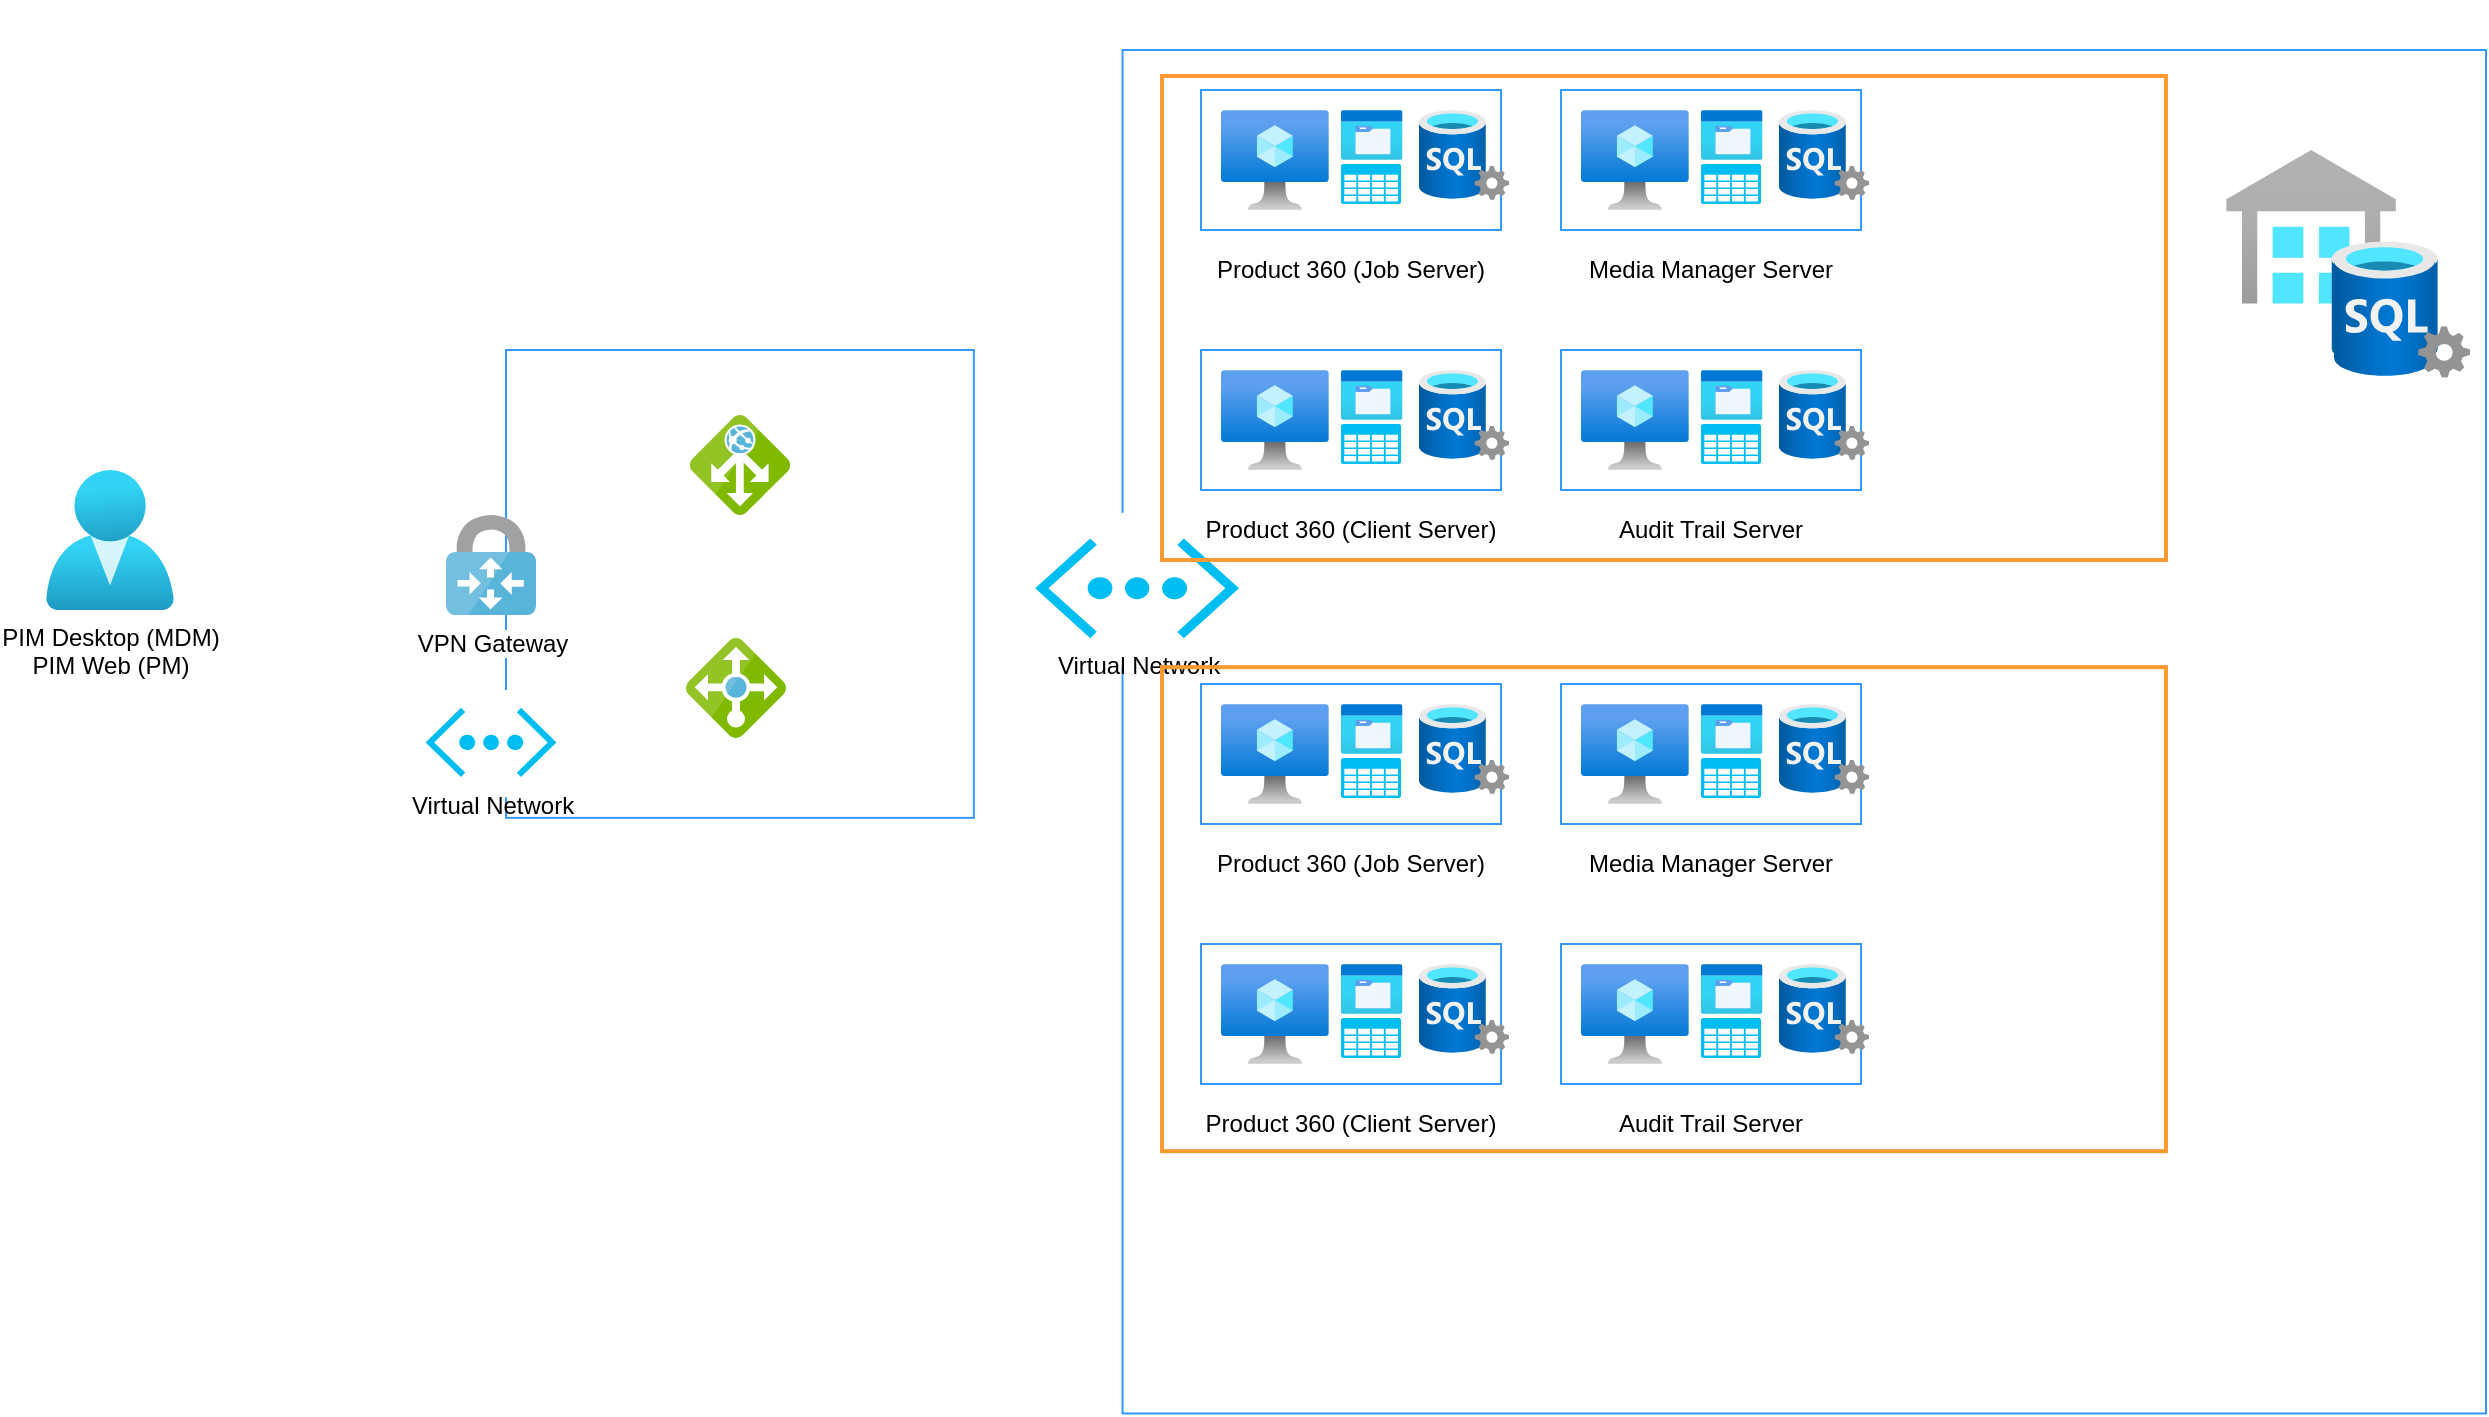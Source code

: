 <mxfile version="14.5.3" type="github">
  <diagram id="Y4N4YJ1VvW1J7Zvk4voF" name="Page-1">
    <mxGraphModel dx="1186" dy="709" grid="1" gridSize="10" guides="1" tooltips="1" connect="1" arrows="1" fold="1" page="1" pageScale="1" pageWidth="1169" pageHeight="827" math="0" shadow="0">
      <root>
        <mxCell id="0" />
        <mxCell id="1" parent="0" />
        <mxCell id="n7G3Y2LQpJulJycApbIF-1" value="PIM Desktop (MDM)&lt;br&gt;PIM Web (PM)" style="aspect=fixed;html=1;points=[];align=center;image;fontSize=12;image=img/lib/azure2/identity/Users.svg;sketch=0;imageBackground=#ffffff;" vertex="1" parent="1">
          <mxGeometry x="50" y="270" width="64" height="70" as="geometry" />
        </mxCell>
        <mxCell id="n7G3Y2LQpJulJycApbIF-10" value="" style="group" vertex="1" connectable="0" parent="1">
          <mxGeometry x="280" y="35" width="990" height="706.74" as="geometry" />
        </mxCell>
        <mxCell id="n7G3Y2LQpJulJycApbIF-4" value="" style="whiteSpace=wrap;html=1;aspect=fixed;sketch=0;fillColor=none;strokeColor=#3399FF;" vertex="1" parent="n7G3Y2LQpJulJycApbIF-10">
          <mxGeometry x="308.26" y="25" width="681.74" height="681.74" as="geometry" />
        </mxCell>
        <mxCell id="n7G3Y2LQpJulJycApbIF-9" value="" style="group" vertex="1" connectable="0" parent="n7G3Y2LQpJulJycApbIF-10">
          <mxGeometry x="250" y="256.429" width="131.087" height="77.143" as="geometry" />
        </mxCell>
        <mxCell id="n7G3Y2LQpJulJycApbIF-5" value="" style="rounded=0;whiteSpace=wrap;html=1;sketch=0;fillColor=#ffffff;strokeColor=none;" vertex="1" parent="n7G3Y2LQpJulJycApbIF-9">
          <mxGeometry width="131.087" height="77.143" as="geometry" />
        </mxCell>
        <mxCell id="n7G3Y2LQpJulJycApbIF-3" value="Virtual Network" style="verticalLabelPosition=bottom;html=1;verticalAlign=top;align=center;strokeColor=none;fillColor=#00BEF2;shape=mxgraph.azure.virtual_network;pointerEvents=1;sketch=0;" vertex="1" parent="n7G3Y2LQpJulJycApbIF-9">
          <mxGeometry x="14.565" y="12.857" width="101.957" height="49.821" as="geometry" />
        </mxCell>
        <mxCell id="n7G3Y2LQpJulJycApbIF-15" value="" style="group" vertex="1" connectable="0" parent="n7G3Y2LQpJulJycApbIF-10">
          <mxGeometry x="-210" y="95" width="431.77" height="375" as="geometry" />
        </mxCell>
        <mxCell id="n7G3Y2LQpJulJycApbIF-16" value="" style="whiteSpace=wrap;html=1;aspect=fixed;sketch=0;fillColor=none;strokeColor=#3399FF;" vertex="1" parent="n7G3Y2LQpJulJycApbIF-15">
          <mxGeometry x="210" y="80" width="233.93" height="233.93" as="geometry" />
        </mxCell>
        <mxCell id="n7G3Y2LQpJulJycApbIF-2" value="VPN Gateway" style="aspect=fixed;html=1;points=[];align=center;image;fontSize=12;image=img/lib/mscae/VPN_Gateway.svg;sketch=0;" vertex="1" parent="n7G3Y2LQpJulJycApbIF-15">
          <mxGeometry x="180.01" y="162.5" width="45" height="50" as="geometry" />
        </mxCell>
        <mxCell id="n7G3Y2LQpJulJycApbIF-22" value="" style="aspect=fixed;html=1;points=[];align=center;image;fontSize=12;image=img/lib/mscae/Application_Gateway.svg;sketch=0;strokeColor=#3399FF;fillColor=#ffffff;" vertex="1" parent="n7G3Y2LQpJulJycApbIF-15">
          <mxGeometry x="301.96" y="112.5" width="50" height="50" as="geometry" />
        </mxCell>
        <mxCell id="n7G3Y2LQpJulJycApbIF-23" value="" style="aspect=fixed;html=1;points=[];align=center;image;fontSize=12;image=img/lib/mscae/Load_Balancer_feature.svg;sketch=0;strokeColor=#3399FF;fillColor=#ffffff;" vertex="1" parent="n7G3Y2LQpJulJycApbIF-15">
          <mxGeometry x="300" y="224" width="50" height="50" as="geometry" />
        </mxCell>
        <mxCell id="n7G3Y2LQpJulJycApbIF-17" value="" style="group" vertex="1" connectable="0" parent="n7G3Y2LQpJulJycApbIF-15">
          <mxGeometry x="160.448" y="249.995" width="84.13" height="53.571" as="geometry" />
        </mxCell>
        <mxCell id="n7G3Y2LQpJulJycApbIF-18" value="" style="rounded=0;whiteSpace=wrap;html=1;sketch=0;fillColor=#ffffff;strokeColor=none;" vertex="1" parent="n7G3Y2LQpJulJycApbIF-17">
          <mxGeometry width="84.13" height="53.571" as="geometry" />
        </mxCell>
        <mxCell id="n7G3Y2LQpJulJycApbIF-19" value="Virtual Network" style="verticalLabelPosition=bottom;html=1;verticalAlign=top;align=center;strokeColor=none;fillColor=#00BEF2;shape=mxgraph.azure.virtual_network;pointerEvents=1;sketch=0;" vertex="1" parent="n7G3Y2LQpJulJycApbIF-17">
          <mxGeometry x="9.348" y="8.929" width="65.435" height="34.598" as="geometry" />
        </mxCell>
        <mxCell id="n7G3Y2LQpJulJycApbIF-31" value="" style="group" vertex="1" connectable="0" parent="n7G3Y2LQpJulJycApbIF-10">
          <mxGeometry x="340" y="45" width="165" height="100" as="geometry" />
        </mxCell>
        <mxCell id="n7G3Y2LQpJulJycApbIF-24" value="" style="rounded=0;whiteSpace=wrap;html=1;sketch=0;strokeColor=#3399FF;fillColor=#ffffff;" vertex="1" parent="n7G3Y2LQpJulJycApbIF-31">
          <mxGeometry x="7.5" width="150" height="70" as="geometry" />
        </mxCell>
        <mxCell id="n7G3Y2LQpJulJycApbIF-25" value="" style="aspect=fixed;html=1;points=[];align=center;image;fontSize=12;image=img/lib/azure2/compute/Virtual_Machine.svg;sketch=0;strokeColor=#3399FF;fillColor=#ffffff;" vertex="1" parent="n7G3Y2LQpJulJycApbIF-31">
          <mxGeometry x="17.5" y="10" width="53.91" height="50" as="geometry" />
        </mxCell>
        <mxCell id="n7G3Y2LQpJulJycApbIF-27" value="" style="aspect=fixed;html=1;points=[];align=center;image;fontSize=12;image=img/lib/azure2/general/Storage_Azure_Files.svg;sketch=0;strokeColor=#3399FF;fillColor=#ffffff;" vertex="1" parent="n7G3Y2LQpJulJycApbIF-31">
          <mxGeometry x="77.5" y="10" width="30.76" height="25" as="geometry" />
        </mxCell>
        <mxCell id="n7G3Y2LQpJulJycApbIF-28" value="" style="verticalLabelPosition=bottom;html=1;verticalAlign=top;align=center;strokeColor=none;fillColor=#00BEF2;shape=mxgraph.azure.storage;pointerEvents=1;sketch=0;" vertex="1" parent="n7G3Y2LQpJulJycApbIF-31">
          <mxGeometry x="77.5" y="37" width="30" height="20" as="geometry" />
        </mxCell>
        <mxCell id="n7G3Y2LQpJulJycApbIF-29" value="" style="aspect=fixed;html=1;points=[];align=center;image;fontSize=12;image=img/lib/azure2/databases/SQL_Server.svg;sketch=0;strokeColor=#3399FF;fillColor=#ffffff;" vertex="1" parent="n7G3Y2LQpJulJycApbIF-31">
          <mxGeometry x="116.5" y="10" width="45" height="45" as="geometry" />
        </mxCell>
        <mxCell id="n7G3Y2LQpJulJycApbIF-30" value="Product 360 (Job Server)" style="text;html=1;strokeColor=none;fillColor=none;align=center;verticalAlign=middle;whiteSpace=wrap;rounded=0;sketch=0;" vertex="1" parent="n7G3Y2LQpJulJycApbIF-31">
          <mxGeometry y="80" width="165" height="20" as="geometry" />
        </mxCell>
        <mxCell id="n7G3Y2LQpJulJycApbIF-32" value="" style="group" vertex="1" connectable="0" parent="n7G3Y2LQpJulJycApbIF-10">
          <mxGeometry x="340" y="175" width="165" height="100" as="geometry" />
        </mxCell>
        <mxCell id="n7G3Y2LQpJulJycApbIF-33" value="" style="rounded=0;whiteSpace=wrap;html=1;sketch=0;strokeColor=#3399FF;fillColor=#ffffff;" vertex="1" parent="n7G3Y2LQpJulJycApbIF-32">
          <mxGeometry x="7.5" width="150" height="70" as="geometry" />
        </mxCell>
        <mxCell id="n7G3Y2LQpJulJycApbIF-34" value="" style="aspect=fixed;html=1;points=[];align=center;image;fontSize=12;image=img/lib/azure2/compute/Virtual_Machine.svg;sketch=0;strokeColor=#3399FF;fillColor=#ffffff;" vertex="1" parent="n7G3Y2LQpJulJycApbIF-32">
          <mxGeometry x="17.5" y="10" width="53.91" height="50" as="geometry" />
        </mxCell>
        <mxCell id="n7G3Y2LQpJulJycApbIF-35" value="" style="aspect=fixed;html=1;points=[];align=center;image;fontSize=12;image=img/lib/azure2/general/Storage_Azure_Files.svg;sketch=0;strokeColor=#3399FF;fillColor=#ffffff;" vertex="1" parent="n7G3Y2LQpJulJycApbIF-32">
          <mxGeometry x="77.5" y="10" width="30.76" height="25" as="geometry" />
        </mxCell>
        <mxCell id="n7G3Y2LQpJulJycApbIF-36" value="" style="verticalLabelPosition=bottom;html=1;verticalAlign=top;align=center;strokeColor=none;fillColor=#00BEF2;shape=mxgraph.azure.storage;pointerEvents=1;sketch=0;" vertex="1" parent="n7G3Y2LQpJulJycApbIF-32">
          <mxGeometry x="77.5" y="37" width="30" height="20" as="geometry" />
        </mxCell>
        <mxCell id="n7G3Y2LQpJulJycApbIF-37" value="" style="aspect=fixed;html=1;points=[];align=center;image;fontSize=12;image=img/lib/azure2/databases/SQL_Server.svg;sketch=0;strokeColor=#3399FF;fillColor=#ffffff;" vertex="1" parent="n7G3Y2LQpJulJycApbIF-32">
          <mxGeometry x="116.5" y="10" width="45" height="45" as="geometry" />
        </mxCell>
        <mxCell id="n7G3Y2LQpJulJycApbIF-38" value="Product 360 (Client Server)" style="text;html=1;strokeColor=none;fillColor=none;align=center;verticalAlign=middle;whiteSpace=wrap;rounded=0;sketch=0;" vertex="1" parent="n7G3Y2LQpJulJycApbIF-32">
          <mxGeometry y="80" width="165" height="20" as="geometry" />
        </mxCell>
        <mxCell id="n7G3Y2LQpJulJycApbIF-40" value="" style="group" vertex="1" connectable="0" parent="n7G3Y2LQpJulJycApbIF-10">
          <mxGeometry x="520" y="45" width="165" height="100" as="geometry" />
        </mxCell>
        <mxCell id="n7G3Y2LQpJulJycApbIF-41" value="" style="rounded=0;whiteSpace=wrap;html=1;sketch=0;strokeColor=#3399FF;fillColor=#ffffff;" vertex="1" parent="n7G3Y2LQpJulJycApbIF-40">
          <mxGeometry x="7.5" width="150" height="70" as="geometry" />
        </mxCell>
        <mxCell id="n7G3Y2LQpJulJycApbIF-42" value="" style="aspect=fixed;html=1;points=[];align=center;image;fontSize=12;image=img/lib/azure2/compute/Virtual_Machine.svg;sketch=0;strokeColor=#3399FF;fillColor=#ffffff;" vertex="1" parent="n7G3Y2LQpJulJycApbIF-40">
          <mxGeometry x="17.5" y="10" width="53.91" height="50" as="geometry" />
        </mxCell>
        <mxCell id="n7G3Y2LQpJulJycApbIF-43" value="" style="aspect=fixed;html=1;points=[];align=center;image;fontSize=12;image=img/lib/azure2/general/Storage_Azure_Files.svg;sketch=0;strokeColor=#3399FF;fillColor=#ffffff;" vertex="1" parent="n7G3Y2LQpJulJycApbIF-40">
          <mxGeometry x="77.5" y="10" width="30.76" height="25" as="geometry" />
        </mxCell>
        <mxCell id="n7G3Y2LQpJulJycApbIF-44" value="" style="verticalLabelPosition=bottom;html=1;verticalAlign=top;align=center;strokeColor=none;fillColor=#00BEF2;shape=mxgraph.azure.storage;pointerEvents=1;sketch=0;" vertex="1" parent="n7G3Y2LQpJulJycApbIF-40">
          <mxGeometry x="77.5" y="37" width="30" height="20" as="geometry" />
        </mxCell>
        <mxCell id="n7G3Y2LQpJulJycApbIF-45" value="" style="aspect=fixed;html=1;points=[];align=center;image;fontSize=12;image=img/lib/azure2/databases/SQL_Server.svg;sketch=0;strokeColor=#3399FF;fillColor=#ffffff;" vertex="1" parent="n7G3Y2LQpJulJycApbIF-40">
          <mxGeometry x="116.5" y="10" width="45" height="45" as="geometry" />
        </mxCell>
        <mxCell id="n7G3Y2LQpJulJycApbIF-46" value="Media Manager Server" style="text;html=1;strokeColor=none;fillColor=none;align=center;verticalAlign=middle;whiteSpace=wrap;rounded=0;sketch=0;" vertex="1" parent="n7G3Y2LQpJulJycApbIF-40">
          <mxGeometry y="80" width="165" height="20" as="geometry" />
        </mxCell>
        <mxCell id="n7G3Y2LQpJulJycApbIF-47" value="" style="group" vertex="1" connectable="0" parent="n7G3Y2LQpJulJycApbIF-10">
          <mxGeometry x="520" y="175" width="165" height="100" as="geometry" />
        </mxCell>
        <mxCell id="n7G3Y2LQpJulJycApbIF-48" value="" style="rounded=0;whiteSpace=wrap;html=1;sketch=0;strokeColor=#3399FF;fillColor=#ffffff;" vertex="1" parent="n7G3Y2LQpJulJycApbIF-47">
          <mxGeometry x="7.5" width="150" height="70" as="geometry" />
        </mxCell>
        <mxCell id="n7G3Y2LQpJulJycApbIF-49" value="" style="aspect=fixed;html=1;points=[];align=center;image;fontSize=12;image=img/lib/azure2/compute/Virtual_Machine.svg;sketch=0;strokeColor=#3399FF;fillColor=#ffffff;" vertex="1" parent="n7G3Y2LQpJulJycApbIF-47">
          <mxGeometry x="17.5" y="10" width="53.91" height="50" as="geometry" />
        </mxCell>
        <mxCell id="n7G3Y2LQpJulJycApbIF-50" value="" style="aspect=fixed;html=1;points=[];align=center;image;fontSize=12;image=img/lib/azure2/general/Storage_Azure_Files.svg;sketch=0;strokeColor=#3399FF;fillColor=#ffffff;" vertex="1" parent="n7G3Y2LQpJulJycApbIF-47">
          <mxGeometry x="77.5" y="10" width="30.76" height="25" as="geometry" />
        </mxCell>
        <mxCell id="n7G3Y2LQpJulJycApbIF-51" value="" style="verticalLabelPosition=bottom;html=1;verticalAlign=top;align=center;strokeColor=none;fillColor=#00BEF2;shape=mxgraph.azure.storage;pointerEvents=1;sketch=0;" vertex="1" parent="n7G3Y2LQpJulJycApbIF-47">
          <mxGeometry x="77.5" y="37" width="30" height="20" as="geometry" />
        </mxCell>
        <mxCell id="n7G3Y2LQpJulJycApbIF-52" value="" style="aspect=fixed;html=1;points=[];align=center;image;fontSize=12;image=img/lib/azure2/databases/SQL_Server.svg;sketch=0;strokeColor=#3399FF;fillColor=#ffffff;" vertex="1" parent="n7G3Y2LQpJulJycApbIF-47">
          <mxGeometry x="116.5" y="10" width="45" height="45" as="geometry" />
        </mxCell>
        <mxCell id="n7G3Y2LQpJulJycApbIF-53" value="Audit Trail Server" style="text;html=1;strokeColor=none;fillColor=none;align=center;verticalAlign=middle;whiteSpace=wrap;rounded=0;sketch=0;" vertex="1" parent="n7G3Y2LQpJulJycApbIF-47">
          <mxGeometry y="80" width="165" height="20" as="geometry" />
        </mxCell>
        <mxCell id="n7G3Y2LQpJulJycApbIF-54" value="" style="rounded=0;whiteSpace=wrap;html=1;sketch=0;fillColor=none;strokeColor=#FF9933;strokeWidth=2;" vertex="1" parent="n7G3Y2LQpJulJycApbIF-10">
          <mxGeometry x="328" y="38" width="502" height="242" as="geometry" />
        </mxCell>
        <mxCell id="n7G3Y2LQpJulJycApbIF-84" value="" style="group" vertex="1" connectable="0" parent="n7G3Y2LQpJulJycApbIF-10">
          <mxGeometry x="340" y="342" width="165" height="100" as="geometry" />
        </mxCell>
        <mxCell id="n7G3Y2LQpJulJycApbIF-85" value="" style="rounded=0;whiteSpace=wrap;html=1;sketch=0;strokeColor=#3399FF;fillColor=#ffffff;" vertex="1" parent="n7G3Y2LQpJulJycApbIF-84">
          <mxGeometry x="7.5" width="150" height="70" as="geometry" />
        </mxCell>
        <mxCell id="n7G3Y2LQpJulJycApbIF-86" value="" style="aspect=fixed;html=1;points=[];align=center;image;fontSize=12;image=img/lib/azure2/compute/Virtual_Machine.svg;sketch=0;strokeColor=#3399FF;fillColor=#ffffff;" vertex="1" parent="n7G3Y2LQpJulJycApbIF-84">
          <mxGeometry x="17.5" y="10" width="53.91" height="50" as="geometry" />
        </mxCell>
        <mxCell id="n7G3Y2LQpJulJycApbIF-87" value="" style="aspect=fixed;html=1;points=[];align=center;image;fontSize=12;image=img/lib/azure2/general/Storage_Azure_Files.svg;sketch=0;strokeColor=#3399FF;fillColor=#ffffff;" vertex="1" parent="n7G3Y2LQpJulJycApbIF-84">
          <mxGeometry x="77.5" y="10" width="30.76" height="25" as="geometry" />
        </mxCell>
        <mxCell id="n7G3Y2LQpJulJycApbIF-88" value="" style="verticalLabelPosition=bottom;html=1;verticalAlign=top;align=center;strokeColor=none;fillColor=#00BEF2;shape=mxgraph.azure.storage;pointerEvents=1;sketch=0;" vertex="1" parent="n7G3Y2LQpJulJycApbIF-84">
          <mxGeometry x="77.5" y="37" width="30" height="20" as="geometry" />
        </mxCell>
        <mxCell id="n7G3Y2LQpJulJycApbIF-89" value="" style="aspect=fixed;html=1;points=[];align=center;image;fontSize=12;image=img/lib/azure2/databases/SQL_Server.svg;sketch=0;strokeColor=#3399FF;fillColor=#ffffff;" vertex="1" parent="n7G3Y2LQpJulJycApbIF-84">
          <mxGeometry x="116.5" y="10" width="45" height="45" as="geometry" />
        </mxCell>
        <mxCell id="n7G3Y2LQpJulJycApbIF-90" value="Product 360 (Job Server)" style="text;html=1;strokeColor=none;fillColor=none;align=center;verticalAlign=middle;whiteSpace=wrap;rounded=0;sketch=0;" vertex="1" parent="n7G3Y2LQpJulJycApbIF-84">
          <mxGeometry y="80" width="165" height="20" as="geometry" />
        </mxCell>
        <mxCell id="n7G3Y2LQpJulJycApbIF-91" value="" style="group" vertex="1" connectable="0" parent="n7G3Y2LQpJulJycApbIF-10">
          <mxGeometry x="340" y="472" width="165" height="100" as="geometry" />
        </mxCell>
        <mxCell id="n7G3Y2LQpJulJycApbIF-92" value="" style="rounded=0;whiteSpace=wrap;html=1;sketch=0;strokeColor=#3399FF;fillColor=#ffffff;" vertex="1" parent="n7G3Y2LQpJulJycApbIF-91">
          <mxGeometry x="7.5" width="150" height="70" as="geometry" />
        </mxCell>
        <mxCell id="n7G3Y2LQpJulJycApbIF-93" value="" style="aspect=fixed;html=1;points=[];align=center;image;fontSize=12;image=img/lib/azure2/compute/Virtual_Machine.svg;sketch=0;strokeColor=#3399FF;fillColor=#ffffff;" vertex="1" parent="n7G3Y2LQpJulJycApbIF-91">
          <mxGeometry x="17.5" y="10" width="53.91" height="50" as="geometry" />
        </mxCell>
        <mxCell id="n7G3Y2LQpJulJycApbIF-94" value="" style="aspect=fixed;html=1;points=[];align=center;image;fontSize=12;image=img/lib/azure2/general/Storage_Azure_Files.svg;sketch=0;strokeColor=#3399FF;fillColor=#ffffff;" vertex="1" parent="n7G3Y2LQpJulJycApbIF-91">
          <mxGeometry x="77.5" y="10" width="30.76" height="25" as="geometry" />
        </mxCell>
        <mxCell id="n7G3Y2LQpJulJycApbIF-95" value="" style="verticalLabelPosition=bottom;html=1;verticalAlign=top;align=center;strokeColor=none;fillColor=#00BEF2;shape=mxgraph.azure.storage;pointerEvents=1;sketch=0;" vertex="1" parent="n7G3Y2LQpJulJycApbIF-91">
          <mxGeometry x="77.5" y="37" width="30" height="20" as="geometry" />
        </mxCell>
        <mxCell id="n7G3Y2LQpJulJycApbIF-96" value="" style="aspect=fixed;html=1;points=[];align=center;image;fontSize=12;image=img/lib/azure2/databases/SQL_Server.svg;sketch=0;strokeColor=#3399FF;fillColor=#ffffff;" vertex="1" parent="n7G3Y2LQpJulJycApbIF-91">
          <mxGeometry x="116.5" y="10" width="45" height="45" as="geometry" />
        </mxCell>
        <mxCell id="n7G3Y2LQpJulJycApbIF-97" value="Product 360 (Client Server)" style="text;html=1;strokeColor=none;fillColor=none;align=center;verticalAlign=middle;whiteSpace=wrap;rounded=0;sketch=0;" vertex="1" parent="n7G3Y2LQpJulJycApbIF-91">
          <mxGeometry y="80" width="165" height="20" as="geometry" />
        </mxCell>
        <mxCell id="n7G3Y2LQpJulJycApbIF-98" value="" style="group" vertex="1" connectable="0" parent="n7G3Y2LQpJulJycApbIF-10">
          <mxGeometry x="520" y="342" width="165" height="100" as="geometry" />
        </mxCell>
        <mxCell id="n7G3Y2LQpJulJycApbIF-99" value="" style="rounded=0;whiteSpace=wrap;html=1;sketch=0;strokeColor=#3399FF;fillColor=#ffffff;" vertex="1" parent="n7G3Y2LQpJulJycApbIF-98">
          <mxGeometry x="7.5" width="150" height="70" as="geometry" />
        </mxCell>
        <mxCell id="n7G3Y2LQpJulJycApbIF-100" value="" style="aspect=fixed;html=1;points=[];align=center;image;fontSize=12;image=img/lib/azure2/compute/Virtual_Machine.svg;sketch=0;strokeColor=#3399FF;fillColor=#ffffff;" vertex="1" parent="n7G3Y2LQpJulJycApbIF-98">
          <mxGeometry x="17.5" y="10" width="53.91" height="50" as="geometry" />
        </mxCell>
        <mxCell id="n7G3Y2LQpJulJycApbIF-101" value="" style="aspect=fixed;html=1;points=[];align=center;image;fontSize=12;image=img/lib/azure2/general/Storage_Azure_Files.svg;sketch=0;strokeColor=#3399FF;fillColor=#ffffff;" vertex="1" parent="n7G3Y2LQpJulJycApbIF-98">
          <mxGeometry x="77.5" y="10" width="30.76" height="25" as="geometry" />
        </mxCell>
        <mxCell id="n7G3Y2LQpJulJycApbIF-102" value="" style="verticalLabelPosition=bottom;html=1;verticalAlign=top;align=center;strokeColor=none;fillColor=#00BEF2;shape=mxgraph.azure.storage;pointerEvents=1;sketch=0;" vertex="1" parent="n7G3Y2LQpJulJycApbIF-98">
          <mxGeometry x="77.5" y="37" width="30" height="20" as="geometry" />
        </mxCell>
        <mxCell id="n7G3Y2LQpJulJycApbIF-103" value="" style="aspect=fixed;html=1;points=[];align=center;image;fontSize=12;image=img/lib/azure2/databases/SQL_Server.svg;sketch=0;strokeColor=#3399FF;fillColor=#ffffff;" vertex="1" parent="n7G3Y2LQpJulJycApbIF-98">
          <mxGeometry x="116.5" y="10" width="45" height="45" as="geometry" />
        </mxCell>
        <mxCell id="n7G3Y2LQpJulJycApbIF-104" value="Media Manager Server" style="text;html=1;strokeColor=none;fillColor=none;align=center;verticalAlign=middle;whiteSpace=wrap;rounded=0;sketch=0;" vertex="1" parent="n7G3Y2LQpJulJycApbIF-98">
          <mxGeometry y="80" width="165" height="20" as="geometry" />
        </mxCell>
        <mxCell id="n7G3Y2LQpJulJycApbIF-105" value="" style="group" vertex="1" connectable="0" parent="n7G3Y2LQpJulJycApbIF-10">
          <mxGeometry x="520" y="472" width="165" height="100" as="geometry" />
        </mxCell>
        <mxCell id="n7G3Y2LQpJulJycApbIF-106" value="" style="rounded=0;whiteSpace=wrap;html=1;sketch=0;strokeColor=#3399FF;fillColor=#ffffff;" vertex="1" parent="n7G3Y2LQpJulJycApbIF-105">
          <mxGeometry x="7.5" width="150" height="70" as="geometry" />
        </mxCell>
        <mxCell id="n7G3Y2LQpJulJycApbIF-107" value="" style="aspect=fixed;html=1;points=[];align=center;image;fontSize=12;image=img/lib/azure2/compute/Virtual_Machine.svg;sketch=0;strokeColor=#3399FF;fillColor=#ffffff;" vertex="1" parent="n7G3Y2LQpJulJycApbIF-105">
          <mxGeometry x="17.5" y="10" width="53.91" height="50" as="geometry" />
        </mxCell>
        <mxCell id="n7G3Y2LQpJulJycApbIF-108" value="" style="aspect=fixed;html=1;points=[];align=center;image;fontSize=12;image=img/lib/azure2/general/Storage_Azure_Files.svg;sketch=0;strokeColor=#3399FF;fillColor=#ffffff;" vertex="1" parent="n7G3Y2LQpJulJycApbIF-105">
          <mxGeometry x="77.5" y="10" width="30.76" height="25" as="geometry" />
        </mxCell>
        <mxCell id="n7G3Y2LQpJulJycApbIF-109" value="" style="verticalLabelPosition=bottom;html=1;verticalAlign=top;align=center;strokeColor=none;fillColor=#00BEF2;shape=mxgraph.azure.storage;pointerEvents=1;sketch=0;" vertex="1" parent="n7G3Y2LQpJulJycApbIF-105">
          <mxGeometry x="77.5" y="37" width="30" height="20" as="geometry" />
        </mxCell>
        <mxCell id="n7G3Y2LQpJulJycApbIF-110" value="" style="aspect=fixed;html=1;points=[];align=center;image;fontSize=12;image=img/lib/azure2/databases/SQL_Server.svg;sketch=0;strokeColor=#3399FF;fillColor=#ffffff;" vertex="1" parent="n7G3Y2LQpJulJycApbIF-105">
          <mxGeometry x="116.5" y="10" width="45" height="45" as="geometry" />
        </mxCell>
        <mxCell id="n7G3Y2LQpJulJycApbIF-111" value="Audit Trail Server" style="text;html=1;strokeColor=none;fillColor=none;align=center;verticalAlign=middle;whiteSpace=wrap;rounded=0;sketch=0;" vertex="1" parent="n7G3Y2LQpJulJycApbIF-105">
          <mxGeometry y="80" width="165" height="20" as="geometry" />
        </mxCell>
        <mxCell id="n7G3Y2LQpJulJycApbIF-112" value="" style="rounded=0;whiteSpace=wrap;html=1;sketch=0;fillColor=none;strokeColor=#FF9933;strokeWidth=2;" vertex="1" parent="n7G3Y2LQpJulJycApbIF-10">
          <mxGeometry x="328" y="333.57" width="502" height="242" as="geometry" />
        </mxCell>
        <mxCell id="n7G3Y2LQpJulJycApbIF-117" value="" style="group" vertex="1" connectable="0" parent="n7G3Y2LQpJulJycApbIF-10">
          <mxGeometry x="860" y="75" width="122" height="113.88" as="geometry" />
        </mxCell>
        <mxCell id="n7G3Y2LQpJulJycApbIF-116" value="" style="aspect=fixed;html=1;points=[];align=center;image;fontSize=12;image=img/lib/azure2/databases/Azure_SQL_Server_Stretch_Databases.svg;sketch=0;strokeColor=#FF9933;strokeWidth=2;fillColor=none;" vertex="1" parent="n7G3Y2LQpJulJycApbIF-117">
          <mxGeometry width="106" height="107.66" as="geometry" />
        </mxCell>
        <mxCell id="n7G3Y2LQpJulJycApbIF-115" value="" style="aspect=fixed;html=1;points=[];align=center;image;fontSize=12;image=img/lib/azure2/databases/SQL_Server.svg;sketch=0;strokeColor=#FF9933;strokeWidth=2;fillColor=none;" vertex="1" parent="n7G3Y2LQpJulJycApbIF-117">
          <mxGeometry x="54" y="45.88" width="68" height="68" as="geometry" />
        </mxCell>
      </root>
    </mxGraphModel>
  </diagram>
</mxfile>
